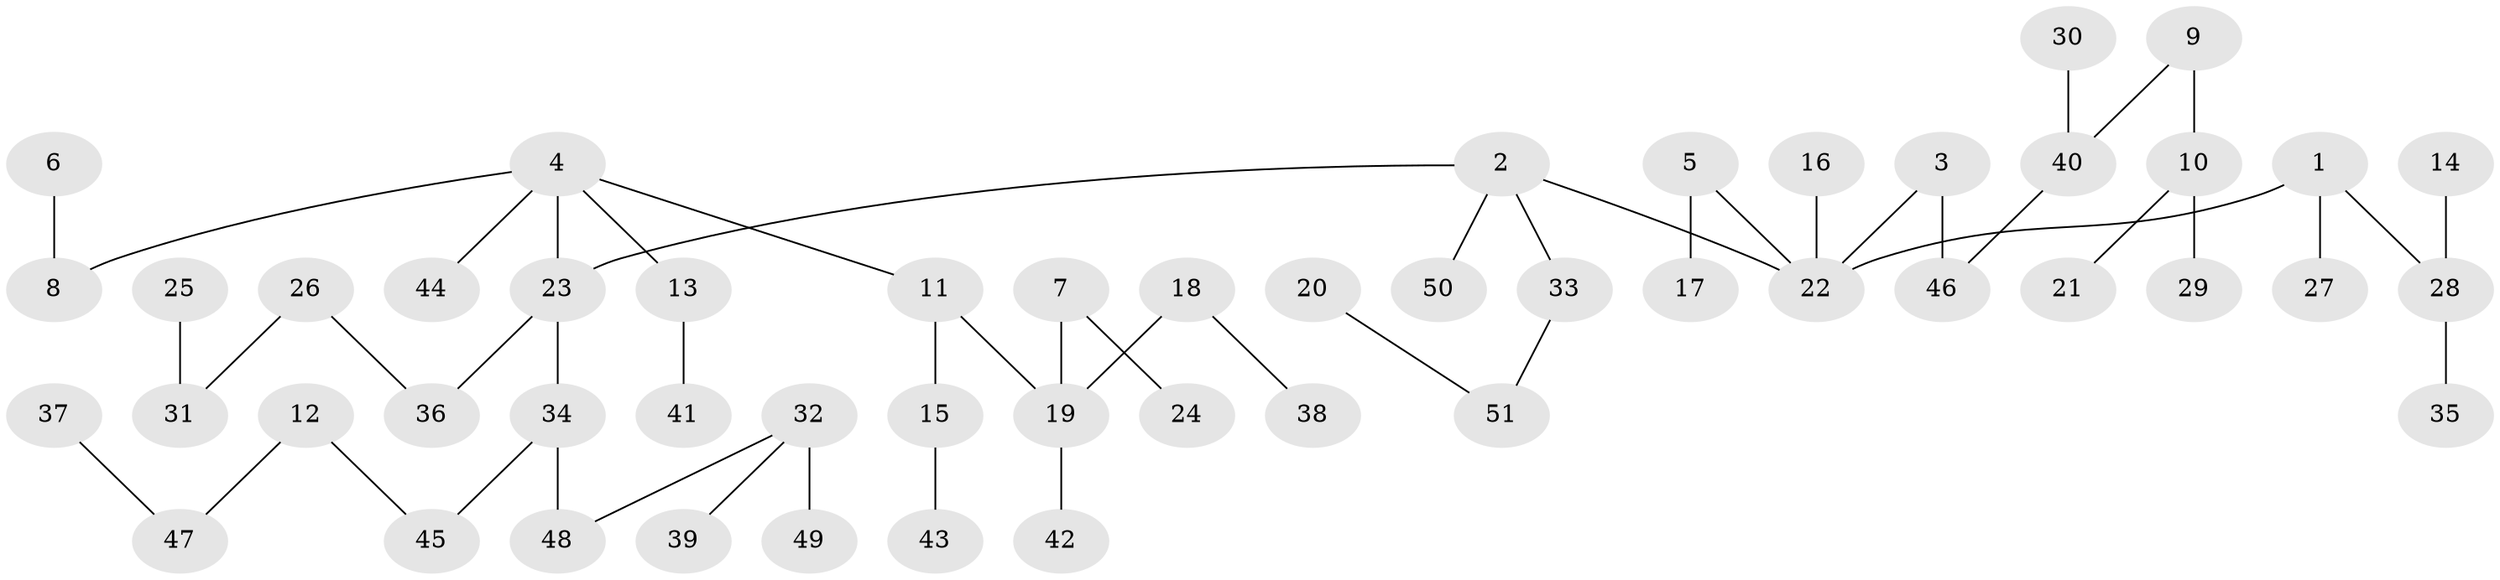 // original degree distribution, {5: 0.049019607843137254, 3: 0.10784313725490197, 6: 0.00980392156862745, 2: 0.2549019607843137, 4: 0.08823529411764706, 1: 0.49019607843137253}
// Generated by graph-tools (version 1.1) at 2025/02/03/09/25 03:02:27]
// undirected, 51 vertices, 50 edges
graph export_dot {
graph [start="1"]
  node [color=gray90,style=filled];
  1;
  2;
  3;
  4;
  5;
  6;
  7;
  8;
  9;
  10;
  11;
  12;
  13;
  14;
  15;
  16;
  17;
  18;
  19;
  20;
  21;
  22;
  23;
  24;
  25;
  26;
  27;
  28;
  29;
  30;
  31;
  32;
  33;
  34;
  35;
  36;
  37;
  38;
  39;
  40;
  41;
  42;
  43;
  44;
  45;
  46;
  47;
  48;
  49;
  50;
  51;
  1 -- 22 [weight=1.0];
  1 -- 27 [weight=1.0];
  1 -- 28 [weight=1.0];
  2 -- 22 [weight=1.0];
  2 -- 23 [weight=1.0];
  2 -- 33 [weight=1.0];
  2 -- 50 [weight=1.0];
  3 -- 22 [weight=1.0];
  3 -- 46 [weight=1.0];
  4 -- 8 [weight=1.0];
  4 -- 11 [weight=1.0];
  4 -- 13 [weight=1.0];
  4 -- 23 [weight=1.0];
  4 -- 44 [weight=1.0];
  5 -- 17 [weight=1.0];
  5 -- 22 [weight=1.0];
  6 -- 8 [weight=1.0];
  7 -- 19 [weight=1.0];
  7 -- 24 [weight=1.0];
  9 -- 10 [weight=1.0];
  9 -- 40 [weight=1.0];
  10 -- 21 [weight=1.0];
  10 -- 29 [weight=1.0];
  11 -- 15 [weight=1.0];
  11 -- 19 [weight=1.0];
  12 -- 45 [weight=1.0];
  12 -- 47 [weight=1.0];
  13 -- 41 [weight=1.0];
  14 -- 28 [weight=1.0];
  15 -- 43 [weight=1.0];
  16 -- 22 [weight=1.0];
  18 -- 19 [weight=1.0];
  18 -- 38 [weight=1.0];
  19 -- 42 [weight=1.0];
  20 -- 51 [weight=1.0];
  23 -- 34 [weight=1.0];
  23 -- 36 [weight=1.0];
  25 -- 31 [weight=1.0];
  26 -- 31 [weight=1.0];
  26 -- 36 [weight=1.0];
  28 -- 35 [weight=1.0];
  30 -- 40 [weight=1.0];
  32 -- 39 [weight=1.0];
  32 -- 48 [weight=1.0];
  32 -- 49 [weight=1.0];
  33 -- 51 [weight=1.0];
  34 -- 45 [weight=1.0];
  34 -- 48 [weight=1.0];
  37 -- 47 [weight=1.0];
  40 -- 46 [weight=1.0];
}
